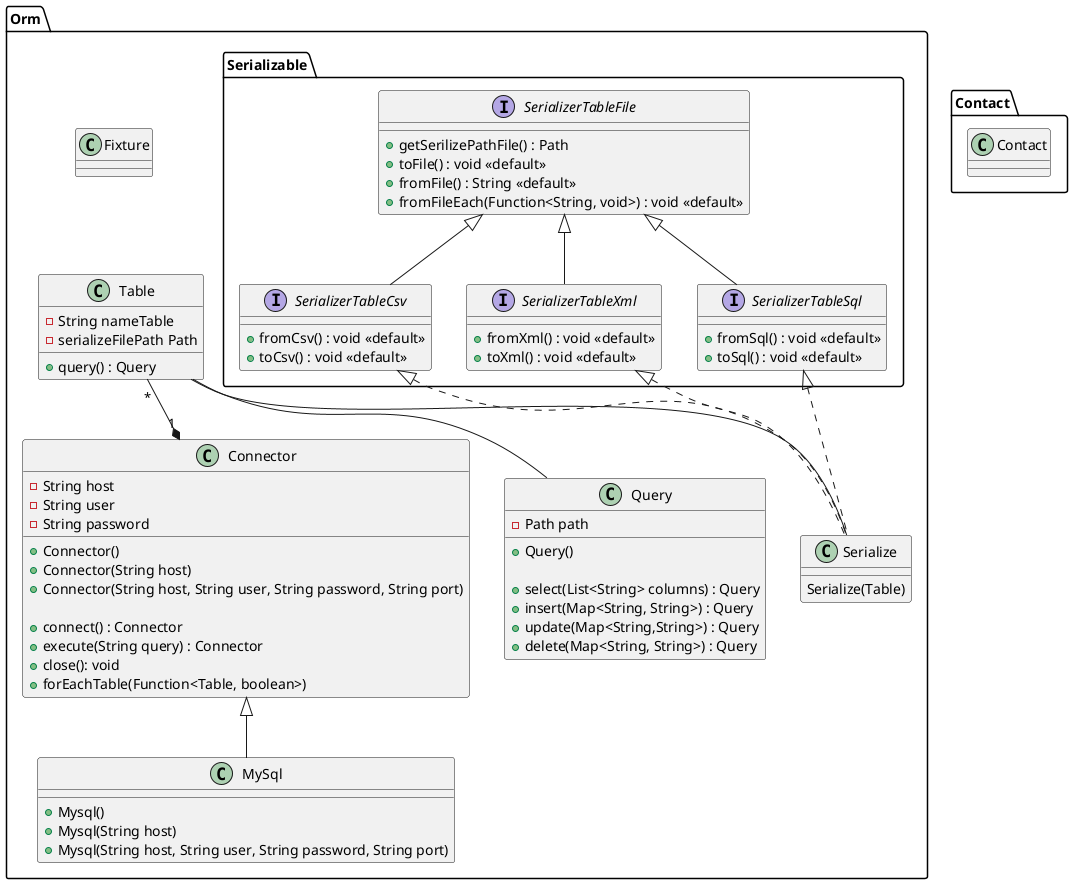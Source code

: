 @startuml
package Orm {

package Serializable {
interface SerializerTableFile {
    + getSerilizePathFile() : Path
    + toFile() : void <<default>>
    + fromFile() : String <<default>>
    + fromFileEach(Function<String, void>) : void <<default>>
}

interface SerializerTableCsv{
    + fromCsv() : void <<default>>
    + toCsv() : void <<default>>
}

interface SerializerTableXml{
    + fromXml() : void <<default>>
    + toXml() : void <<default>>
}

interface SerializerTableSql{
    + fromSql() : void <<default>>
    + toSql() : void <<default>>
}

}

class Connector {
    - String host
    - String user
    - String password

    + Connector()
    + Connector(String host)
    + Connector(String host, String user, String password, String port)

    + connect() : Connector
    + execute(String query) : Connector
    + close(): void
    + forEachTable(Function<Table, boolean>)
}

class MySql {
    + Mysql()
    + Mysql(String host)
    + Mysql(String host, String user, String password, String port)
}

class Fixture {
    
}

class Query {
    - Path path

    + Query()

    + select(List<String> columns) : Query
    + insert(Map<String, String>) : Query
    + update(Map<String,String>) : Query
    + delete(Map<String, String>) : Query
}

class Serialize {
    Serialize(Table)
}

class Table {
    - String nameTable
    - serializeFilePath Path

    + query() : Query
}

Connector <|-- MySql
Table "*" --* "1" Connector
Table -- Query
Table -- Serialize

SerializerTableSql <|.. Serialize
SerializerTableCsv <|.. Serialize
SerializerTableXml <|.. Serialize
SerializerTableFile  <|-- SerializerTableCsv
SerializerTableFile  <|-- SerializerTableXml
SerializerTableFile  <|-- SerializerTableSql
}

package Contact {
class Contact {

}
}

@enduml
